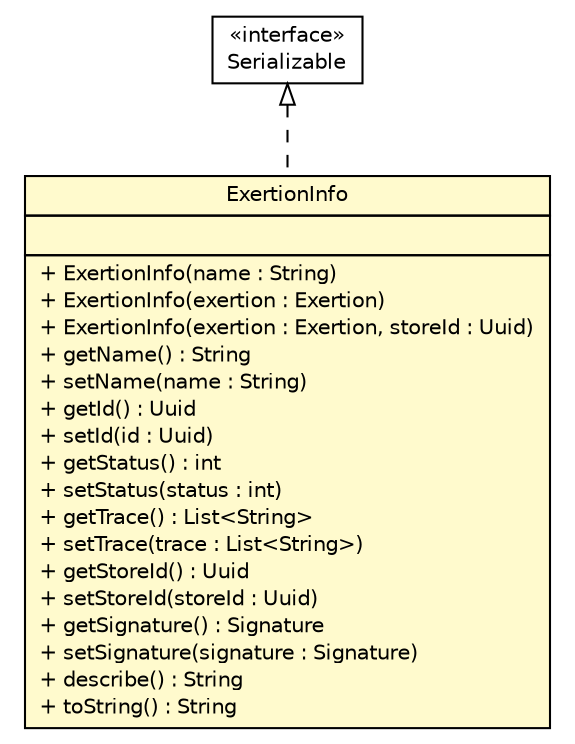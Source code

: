 #!/usr/local/bin/dot
#
# Class diagram 
# Generated by UMLGraph version R5_6 (http://www.umlgraph.org/)
#

digraph G {
	edge [fontname="Helvetica",fontsize=10,labelfontname="Helvetica",labelfontsize=10];
	node [fontname="Helvetica",fontsize=10,shape=plaintext];
	nodesep=0.25;
	ranksep=0.5;
	// sorcer.service.ExertionInfo
	c149776 [label=<<table title="sorcer.service.ExertionInfo" border="0" cellborder="1" cellspacing="0" cellpadding="2" port="p" bgcolor="lemonChiffon" href="./ExertionInfo.html">
		<tr><td><table border="0" cellspacing="0" cellpadding="1">
<tr><td align="center" balign="center"> ExertionInfo </td></tr>
		</table></td></tr>
		<tr><td><table border="0" cellspacing="0" cellpadding="1">
<tr><td align="left" balign="left">  </td></tr>
		</table></td></tr>
		<tr><td><table border="0" cellspacing="0" cellpadding="1">
<tr><td align="left" balign="left"> + ExertionInfo(name : String) </td></tr>
<tr><td align="left" balign="left"> + ExertionInfo(exertion : Exertion) </td></tr>
<tr><td align="left" balign="left"> + ExertionInfo(exertion : Exertion, storeId : Uuid) </td></tr>
<tr><td align="left" balign="left"> + getName() : String </td></tr>
<tr><td align="left" balign="left"> + setName(name : String) </td></tr>
<tr><td align="left" balign="left"> + getId() : Uuid </td></tr>
<tr><td align="left" balign="left"> + setId(id : Uuid) </td></tr>
<tr><td align="left" balign="left"> + getStatus() : int </td></tr>
<tr><td align="left" balign="left"> + setStatus(status : int) </td></tr>
<tr><td align="left" balign="left"> + getTrace() : List&lt;String&gt; </td></tr>
<tr><td align="left" balign="left"> + setTrace(trace : List&lt;String&gt;) </td></tr>
<tr><td align="left" balign="left"> + getStoreId() : Uuid </td></tr>
<tr><td align="left" balign="left"> + setStoreId(storeId : Uuid) </td></tr>
<tr><td align="left" balign="left"> + getSignature() : Signature </td></tr>
<tr><td align="left" balign="left"> + setSignature(signature : Signature) </td></tr>
<tr><td align="left" balign="left"> + describe() : String </td></tr>
<tr><td align="left" balign="left"> + toString() : String </td></tr>
		</table></td></tr>
		</table>>, URL="./ExertionInfo.html", fontname="Helvetica", fontcolor="black", fontsize=10.0];
	//sorcer.service.ExertionInfo implements java.io.Serializable
	c150137:p -> c149776:p [dir=back,arrowtail=empty,style=dashed];
	// java.io.Serializable
	c150137 [label=<<table title="java.io.Serializable" border="0" cellborder="1" cellspacing="0" cellpadding="2" port="p" href="http://docs.oracle.com/javase/7/docs/api/java/io/Serializable.html">
		<tr><td><table border="0" cellspacing="0" cellpadding="1">
<tr><td align="center" balign="center"> &#171;interface&#187; </td></tr>
<tr><td align="center" balign="center"> Serializable </td></tr>
		</table></td></tr>
		</table>>, URL="http://docs.oracle.com/javase/7/docs/api/java/io/Serializable.html", fontname="Helvetica", fontcolor="black", fontsize=10.0];
}

